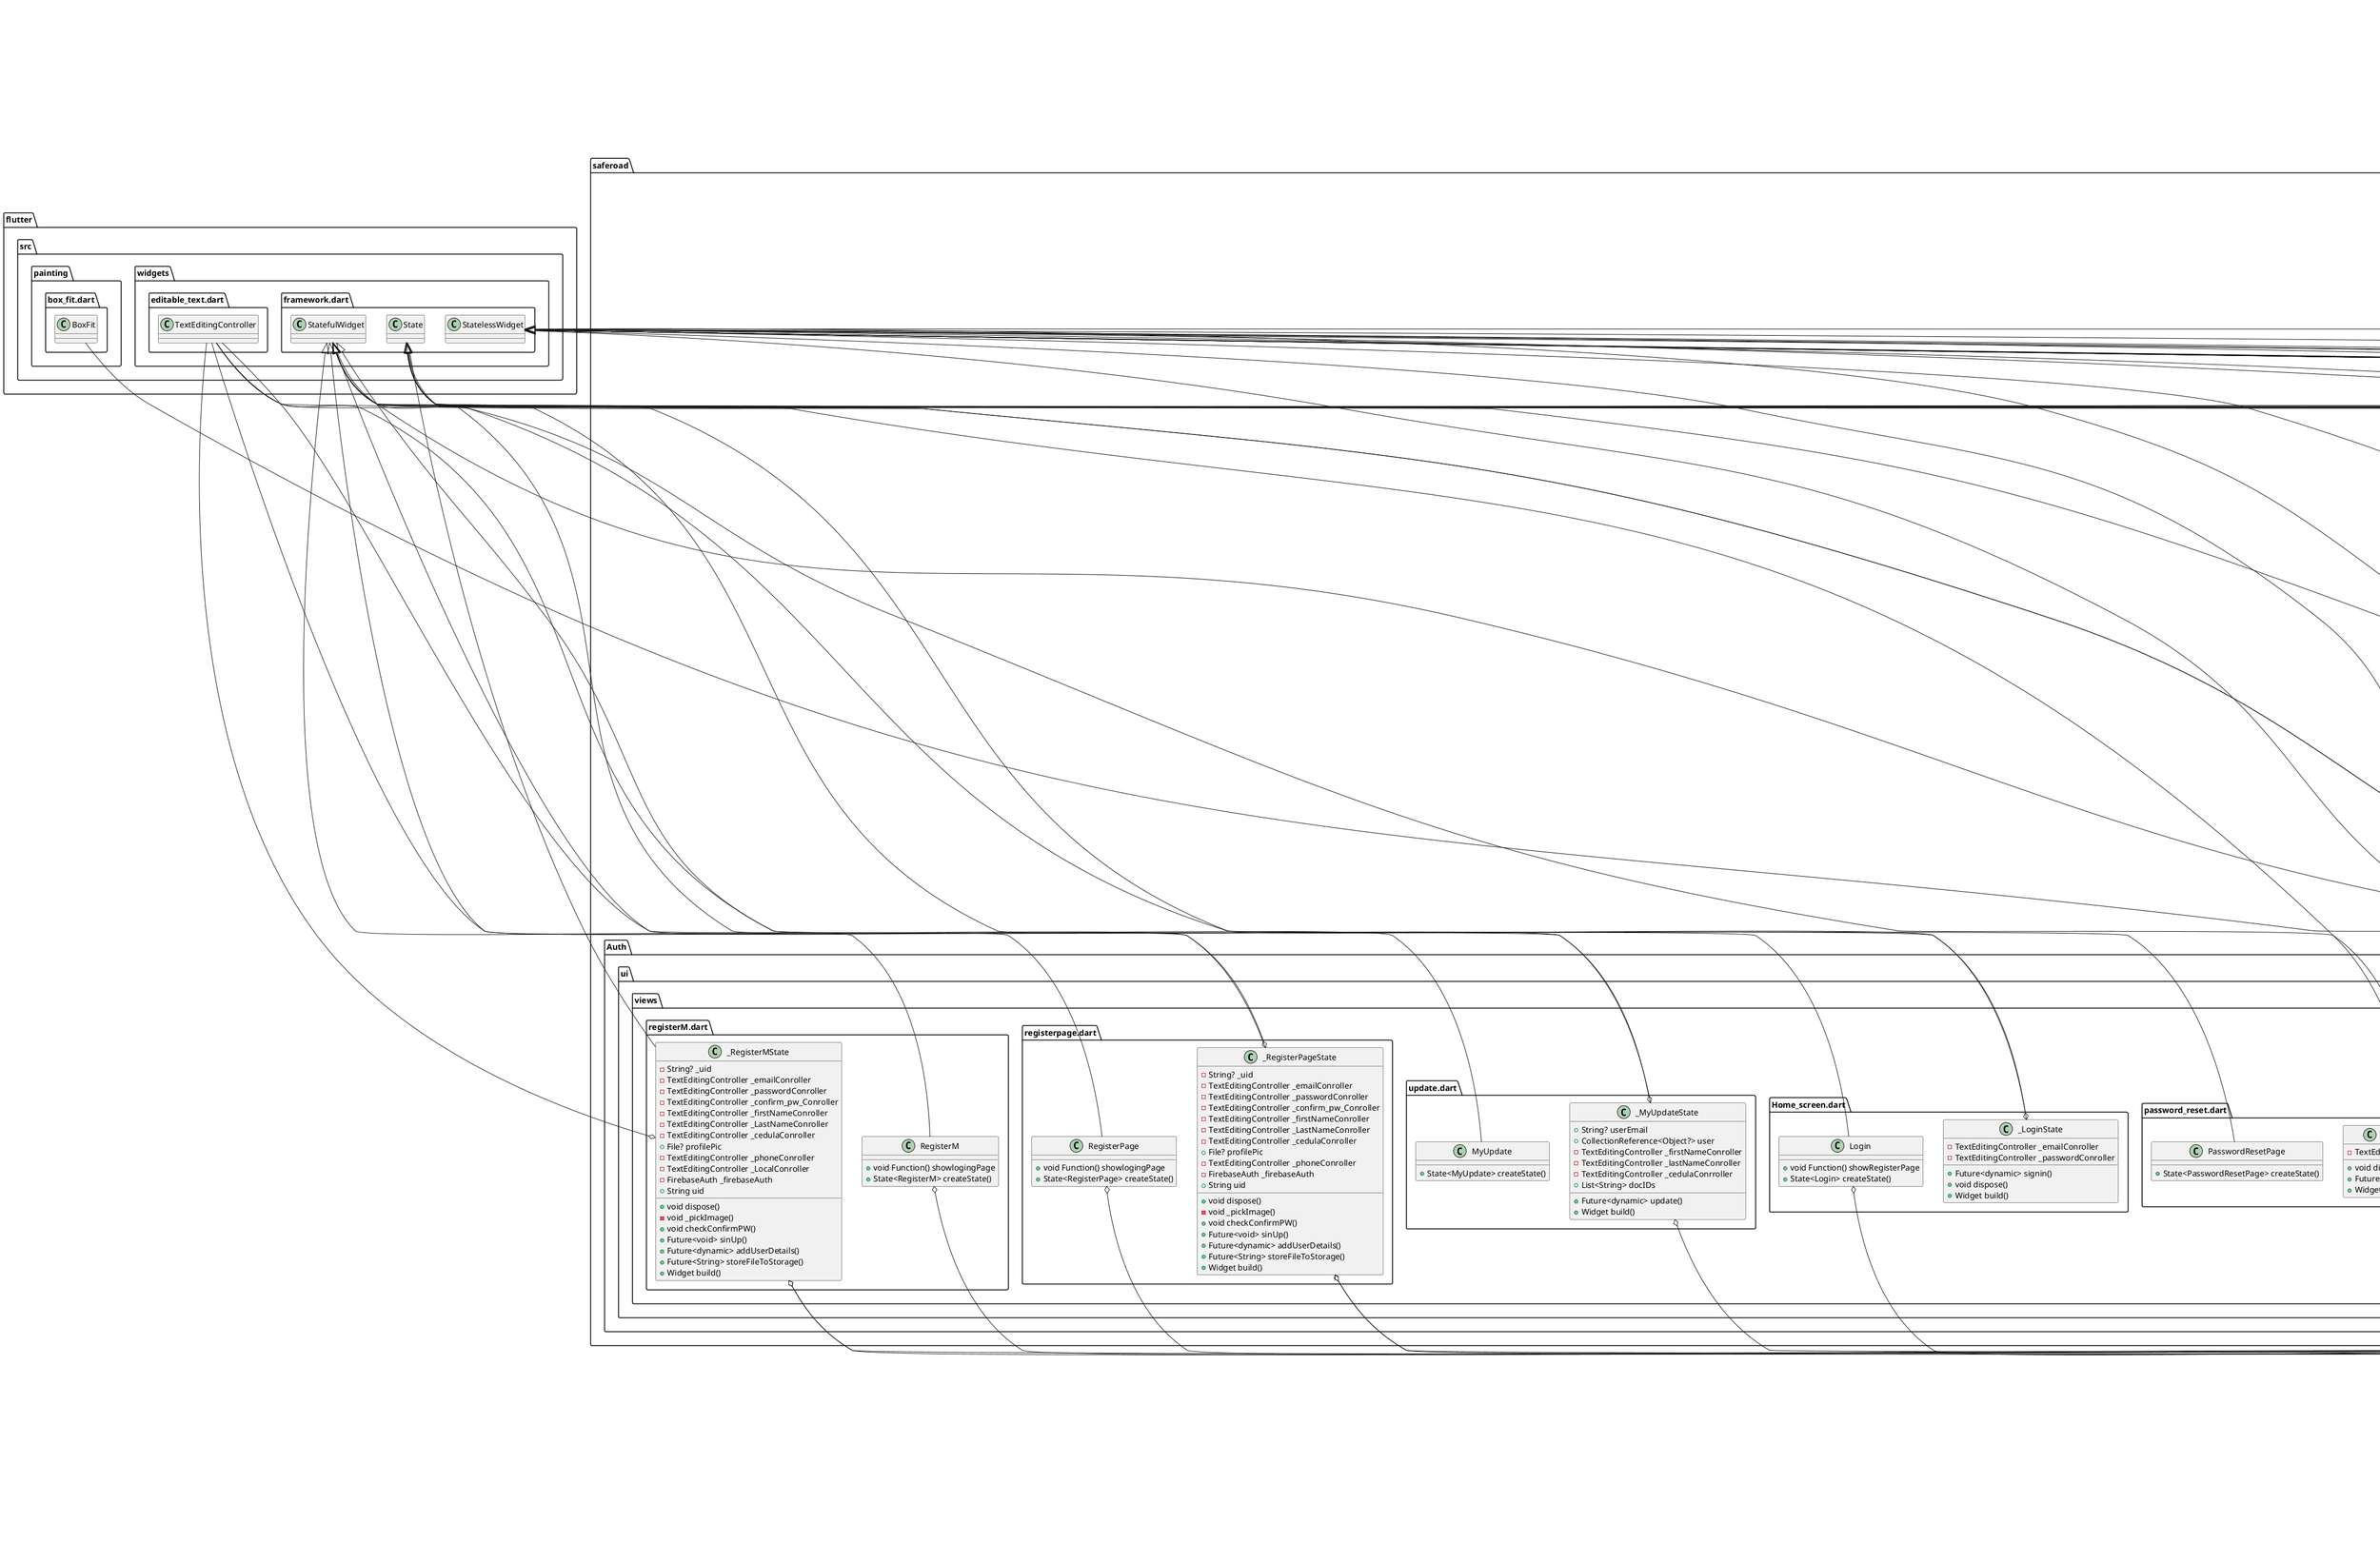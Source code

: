 @startuml
set namespaceSeparator ::

class "saferoad::Auth::app.dart::Home" {
  +State<Home> createState()
}

"flutter::src::widgets::framework.dart::StatefulWidget" <|-- "saferoad::Auth::app.dart::Home"

class "saferoad::Auth::app.dart::_HomeState" {
  +Widget build()
}

"flutter::src::widgets::framework.dart::State" <|-- "saferoad::Auth::app.dart::_HomeState"

class "saferoad::Auth::auth.dart::Auth" {
  -FirebaseAuth _firebaseAuth
  +User? currentuser
  +Stream<User?> authStateChanges
  +Future<void> signInWithEmailAndPassword()
  +Future<void> createUserWithEmaildAndPassword()
  +Future<void> sendResetPasswordEmail()
  +Future<void> signOut()
}

"saferoad::Auth::auth.dart::Auth" o-- "firebase_auth::firebase_auth.dart::FirebaseAuth"
"saferoad::Auth::auth.dart::Auth" o-- "firebase_auth::firebase_auth.dart::User"
"saferoad::Auth::auth.dart::Auth" o-- "dart::async::Stream<User>"

class "saferoad::Auth::bloc::auth_bloc.dart::MyAuth" {
  +State<MyAuth> createState()
}

"flutter::src::widgets::framework.dart::StatefulWidget" <|-- "saferoad::Auth::bloc::auth_bloc.dart::MyAuth"

class "saferoad::Auth::bloc::auth_bloc.dart::_MyAuthState" {
  +bool showloginPage
  +void toggleScrean()
  +Widget build()
}

"flutter::src::widgets::framework.dart::State" <|-- "saferoad::Auth::bloc::auth_bloc.dart::_MyAuthState"

class "saferoad::Auth::model::user_model.dart::UserModel" {
  +String name
  +String cedula
  +String local
  +String email
  +String bio
  +String profilePic
  +String createdAt
  +String phoneNumber
  +String uid
  +Map<String, dynamic> toMap()
}

class "saferoad::Auth::provider::auth_provider.dart::FirebaseDataSource" {
  +User currentUser
  +FirebaseFirestore firestore
  +FirebaseStorage storage
  +String newId()
  +Stream<Iterable<UserModel>> getMyUsers()
  +Future<void> saveMyUser()
  +Future<void> deleteMyUser()
}

"saferoad::Auth::provider::auth_provider.dart::FirebaseDataSource" o-- "firebase_auth::firebase_auth.dart::User"
"saferoad::Auth::provider::auth_provider.dart::FirebaseDataSource" o-- "cloud_firestore::cloud_firestore.dart::FirebaseFirestore"
"saferoad::Auth::provider::auth_provider.dart::FirebaseDataSource" o-- "firebase_storage::firebase_storage.dart::FirebaseStorage"

class "saferoad::Auth::Repository::auth_repository.dart::auth_repository" {
  +String documetId
  +Widget build()
}

"flutter::src::widgets::framework.dart::StatelessWidget" <|-- "saferoad::Auth::Repository::auth_repository.dart::auth_repository"

class "saferoad::Auth::ui::views::decision.dart::MyView" {
  +void Function() showRegisterPage
  +Widget build()
}

"saferoad::Auth::ui::views::decision.dart::MyView" o-- "dart::ui::void Function()"
"flutter::src::widgets::framework.dart::StatelessWidget" <|-- "saferoad::Auth::ui::views::decision.dart::MyView"

class "saferoad::Auth::ui::views::Home_screen.dart::Login" {
  +void Function() showRegisterPage
  +State<Login> createState()
}

"saferoad::Auth::ui::views::Home_screen.dart::Login" o-- "dart::ui::void Function()"
"flutter::src::widgets::framework.dart::StatefulWidget" <|-- "saferoad::Auth::ui::views::Home_screen.dart::Login"

class "saferoad::Auth::ui::views::Home_screen.dart::_LoginState" {
  -TextEditingController _emailConroller
  -TextEditingController _passwordConroller
  +Future<dynamic> signin()
  +void dispose()
  +Widget build()
}

"saferoad::Auth::ui::views::Home_screen.dart::_LoginState" o-- "flutter::src::widgets::editable_text.dart::TextEditingController"
"flutter::src::widgets::framework.dart::State" <|-- "saferoad::Auth::ui::views::Home_screen.dart::_LoginState"

class "saferoad::Auth::ui::views::password_reset.dart::PasswordResetPage" {
  +State<PasswordResetPage> createState()
}

"flutter::src::widgets::framework.dart::StatefulWidget" <|-- "saferoad::Auth::ui::views::password_reset.dart::PasswordResetPage"

class "saferoad::Auth::ui::views::password_reset.dart::_PasswordResetPageState" {
  -TextEditingController _emailConroller
  +void dispose()
  +Future<dynamic> passwordReset()
  +Widget build()
}

"saferoad::Auth::ui::views::password_reset.dart::_PasswordResetPageState" o-- "flutter::src::widgets::editable_text.dart::TextEditingController"
"flutter::src::widgets::framework.dart::State" <|-- "saferoad::Auth::ui::views::password_reset.dart::_PasswordResetPageState"

class "saferoad::Auth::ui::views::registerM.dart::RegisterM" {
  +void Function() showlogingPage
  +State<RegisterM> createState()
}

"saferoad::Auth::ui::views::registerM.dart::RegisterM" o-- "dart::ui::void Function()"
"flutter::src::widgets::framework.dart::StatefulWidget" <|-- "saferoad::Auth::ui::views::registerM.dart::RegisterM"

class "saferoad::Auth::ui::views::registerM.dart::_RegisterMState" {
  -String? _uid
  -TextEditingController _emailConroller
  -TextEditingController _passwordConroller
  -TextEditingController _confirm_pw_Conroller
  -TextEditingController _firstNameConroller
  -TextEditingController _LastNameConroller
  -TextEditingController _cedulaConroller
  +File? profilePic
  -TextEditingController _phoneConroller
  -TextEditingController _LocalConroller
  -FirebaseAuth _firebaseAuth
  +String uid
  +void dispose()
  -void _pickImage()
  +void checkConfirmPW()
  +Future<void> sinUp()
  +Future<dynamic> addUserDetails()
  +Future<String> storeFileToStorage()
  +Widget build()
}

"saferoad::Auth::ui::views::registerM.dart::_RegisterMState" o-- "flutter::src::widgets::editable_text.dart::TextEditingController"
"saferoad::Auth::ui::views::registerM.dart::_RegisterMState" o-- "dart::io::File"
"saferoad::Auth::ui::views::registerM.dart::_RegisterMState" o-- "firebase_auth::firebase_auth.dart::FirebaseAuth"
"flutter::src::widgets::framework.dart::State" <|-- "saferoad::Auth::ui::views::registerM.dart::_RegisterMState"

class "saferoad::Auth::ui::views::registerpage.dart::RegisterPage" {
  +void Function() showlogingPage
  +State<RegisterPage> createState()
}

"saferoad::Auth::ui::views::registerpage.dart::RegisterPage" o-- "dart::ui::void Function()"
"flutter::src::widgets::framework.dart::StatefulWidget" <|-- "saferoad::Auth::ui::views::registerpage.dart::RegisterPage"

class "saferoad::Auth::ui::views::registerpage.dart::_RegisterPageState" {
  -String? _uid
  -TextEditingController _emailConroller
  -TextEditingController _passwordConroller
  -TextEditingController _confirm_pw_Conroller
  -TextEditingController _firstNameConroller
  -TextEditingController _LastNameConroller
  -TextEditingController _cedulaConroller
  +File? profilePic
  -TextEditingController _phoneConroller
  -FirebaseAuth _firebaseAuth
  +String uid
  +void dispose()
  -void _pickImage()
  +void checkConfirmPW()
  +Future<void> sinUp()
  +Future<dynamic> addUserDetails()
  +Future<String> storeFileToStorage()
  +Widget build()
}

"saferoad::Auth::ui::views::registerpage.dart::_RegisterPageState" o-- "flutter::src::widgets::editable_text.dart::TextEditingController"
"saferoad::Auth::ui::views::registerpage.dart::_RegisterPageState" o-- "dart::io::File"
"saferoad::Auth::ui::views::registerpage.dart::_RegisterPageState" o-- "firebase_auth::firebase_auth.dart::FirebaseAuth"
"flutter::src::widgets::framework.dart::State" <|-- "saferoad::Auth::ui::views::registerpage.dart::_RegisterPageState"

class "saferoad::Auth::ui::views::update.dart::MyUpdate" {
  +State<MyUpdate> createState()
}

"flutter::src::widgets::framework.dart::StatefulWidget" <|-- "saferoad::Auth::ui::views::update.dart::MyUpdate"

class "saferoad::Auth::ui::views::update.dart::_MyUpdateState" {
  +String? userEmail
  +CollectionReference<Object?> user
  -TextEditingController _firstNameConroller
  -TextEditingController _lastNameConroller
  -TextEditingController _cedulaConrroller
  +List<String> docIDs
  +Future<dynamic> update()
  +Widget build()
}

"saferoad::Auth::ui::views::update.dart::_MyUpdateState" o-- "cloud_firestore::cloud_firestore.dart::CollectionReference<Object>"
"saferoad::Auth::ui::views::update.dart::_MyUpdateState" o-- "flutter::src::widgets::editable_text.dart::TextEditingController"
"flutter::src::widgets::framework.dart::State" <|-- "saferoad::Auth::ui::views::update.dart::_MyUpdateState"

class "saferoad::Auth::ui::widgets::custom_button.dart::CustomButton" {
  +String text
  +void Function() onPressed
  +Widget build()
}

"saferoad::Auth::ui::widgets::custom_button.dart::CustomButton" o-- "dart::ui::void Function()"
"flutter::src::widgets::framework.dart::StatelessWidget" <|-- "saferoad::Auth::ui::widgets::custom_button.dart::CustomButton"

class "saferoad::Auth::ui::widgets::custom_image.dart::CustomImage" {
  +File? imageFile
  +String? imageUrl
  +BoxFit boxFit
  +Widget build()
}

"saferoad::Auth::ui::widgets::custom_image.dart::CustomImage" o-- "dart::io::File"
"saferoad::Auth::ui::widgets::custom_image.dart::CustomImage" o-- "flutter::src::painting::box_fit.dart::BoxFit"
"flutter::src::widgets::framework.dart::StatelessWidget" <|-- "saferoad::Auth::ui::widgets::custom_image.dart::CustomImage"

class "saferoad::Chat::bloc::chatBlc::chat_blc_bloc.dart::ChatBloc" {
  +ChatRepository chatRepository
  -FutureOr<void> _onChatRequestedToState()
}

"saferoad::Chat::bloc::chatBlc::chat_blc_bloc.dart::ChatBloc" o-- "saferoad::Chat::repository::chatRepository.dart::ChatRepository"
"bloc::src::bloc.dart::Bloc" <|-- "saferoad::Chat::bloc::chatBlc::chat_blc_bloc.dart::ChatBloc"

abstract class "saferoad::Chat::bloc::chatBlc::chat_blc_bloc.dart::ChatEvent" {
  +List<Object> props
}

"equatable::src::equatable.dart::Equatable" <|-- "saferoad::Chat::bloc::chatBlc::chat_blc_bloc.dart::ChatEvent"

class "saferoad::Chat::bloc::chatBlc::chat_blc_bloc.dart::ChatRequested" {
  +String loginUID
  +List<Object> props
}

"saferoad::Chat::bloc::chatBlc::chat_blc_bloc.dart::ChatEvent" <|-- "saferoad::Chat::bloc::chatBlc::chat_blc_bloc.dart::ChatRequested"

abstract class "saferoad::Chat::bloc::chatBlc::chat_blc_bloc.dart::ChatState" {
  +List<Object> props
}

"equatable::src::equatable.dart::Equatable" <|-- "saferoad::Chat::bloc::chatBlc::chat_blc_bloc.dart::ChatState"

class "saferoad::Chat::bloc::chatBlc::chat_blc_bloc.dart::ChatInitial" {
}

"saferoad::Chat::bloc::chatBlc::chat_blc_bloc.dart::ChatState" <|-- "saferoad::Chat::bloc::chatBlc::chat_blc_bloc.dart::ChatInitial"

class "saferoad::Chat::bloc::chatBlc::chat_blc_bloc.dart::ChatLoadInprogress" {
}

"saferoad::Chat::bloc::chatBlc::chat_blc_bloc.dart::ChatState" <|-- "saferoad::Chat::bloc::chatBlc::chat_blc_bloc.dart::ChatLoadInprogress"

class "saferoad::Chat::bloc::chatBlc::chat_blc_bloc.dart::ChatLoadFailure" {
  +String message
  +List<Object> props
}

"saferoad::Chat::bloc::chatBlc::chat_blc_bloc.dart::ChatState" <|-- "saferoad::Chat::bloc::chatBlc::chat_blc_bloc.dart::ChatLoadFailure"

class "saferoad::Chat::bloc::chatBlc::chat_blc_bloc.dart::ChatLoadSuccess" {
  +List<Conversation> chats
  +List<Object> props
}

"saferoad::Chat::bloc::chatBlc::chat_blc_bloc.dart::ChatState" <|-- "saferoad::Chat::bloc::chatBlc::chat_blc_bloc.dart::ChatLoadSuccess"

class "saferoad::Chat::bloc::conversationBlc::conversationBloc.dart::ConversationBloc" {
  +ConversationRepository conversationRepository
  -FutureOr<void> _onConversationDetailRequested()
  -FutureOr<void> _onConversationCreated()
}

"saferoad::Chat::bloc::conversationBlc::conversationBloc.dart::ConversationBloc" o-- "saferoad::Chat::repository::conversationRepository.dart::ConversationRepository"
"bloc::src::bloc.dart::Bloc" <|-- "saferoad::Chat::bloc::conversationBlc::conversationBloc.dart::ConversationBloc"

abstract class "saferoad::Chat::bloc::conversationBlc::conversationBloc.dart::ConversationEvent" {
  +List<Object> props
}

"equatable::src::equatable.dart::Equatable" <|-- "saferoad::Chat::bloc::conversationBlc::conversationBloc.dart::ConversationEvent"

class "saferoad::Chat::bloc::conversationBlc::conversationBloc.dart::ConversationDetailRequested" {
  +UserModel loginUser
  +UserModel receiver
}

"saferoad::Chat::bloc::conversationBlc::conversationBloc.dart::ConversationDetailRequested" o-- "saferoad::Auth::model::user_model.dart::UserModel"
"saferoad::Chat::bloc::conversationBlc::conversationBloc.dart::ConversationEvent" <|-- "saferoad::Chat::bloc::conversationBlc::conversationBloc.dart::ConversationDetailRequested"

class "saferoad::Chat::bloc::conversationBlc::conversationBloc.dart::ConversationCreated" {
  +Conversation conversation
}

"saferoad::Chat::bloc::conversationBlc::conversationBloc.dart::ConversationCreated" o-- "saferoad::Chat::model::conversation.dart::Conversation"
"saferoad::Chat::bloc::conversationBlc::conversationBloc.dart::ConversationEvent" <|-- "saferoad::Chat::bloc::conversationBlc::conversationBloc.dart::ConversationCreated"

abstract class "saferoad::Chat::bloc::conversationBlc::conversationBloc.dart::ConversationState" {
  +List<Object> props
}

"equatable::src::equatable.dart::Equatable" <|-- "saferoad::Chat::bloc::conversationBlc::conversationBloc.dart::ConversationState"

class "saferoad::Chat::bloc::conversationBlc::conversationBloc.dart::ConversationInitial" {
}

"saferoad::Chat::bloc::conversationBlc::conversationBloc.dart::ConversationState" <|-- "saferoad::Chat::bloc::conversationBlc::conversationBloc.dart::ConversationInitial"

class "saferoad::Chat::bloc::conversationBlc::conversationBloc.dart::ConversationLoadSuccess" {
  +Conversation conversation
}

"saferoad::Chat::bloc::conversationBlc::conversationBloc.dart::ConversationLoadSuccess" o-- "saferoad::Chat::model::conversation.dart::Conversation"
"saferoad::Chat::bloc::conversationBlc::conversationBloc.dart::ConversationState" <|-- "saferoad::Chat::bloc::conversationBlc::conversationBloc.dart::ConversationLoadSuccess"

class "saferoad::Chat::bloc::conversationBlc::conversationBloc.dart::ConversationLoadFailure" {
  +String message
}

"saferoad::Chat::bloc::conversationBlc::conversationBloc.dart::ConversationState" <|-- "saferoad::Chat::bloc::conversationBlc::conversationBloc.dart::ConversationLoadFailure"

class "saferoad::Chat::bloc::conversationBlc::conversationBloc.dart::ConversationLoadInprogress" {
}

"saferoad::Chat::bloc::conversationBlc::conversationBloc.dart::ConversationState" <|-- "saferoad::Chat::bloc::conversationBlc::conversationBloc.dart::ConversationLoadInprogress"

class "saferoad::Chat::bloc::conversationBlc::conversationBloc.dart::ConversationCreationSuccess" {
  +String conversationId
}

"saferoad::Chat::bloc::conversationBlc::conversationBloc.dart::ConversationState" <|-- "saferoad::Chat::bloc::conversationBlc::conversationBloc.dart::ConversationCreationSuccess"

class "saferoad::Chat::bloc::conversationBlc::conversationBloc.dart::ConversationCreationInprogress" {
}

"saferoad::Chat::bloc::conversationBlc::conversationBloc.dart::ConversationState" <|-- "saferoad::Chat::bloc::conversationBlc::conversationBloc.dart::ConversationCreationInprogress"

class "saferoad::Chat::bloc::conversationBlc::conversationBloc.dart::ConversationCreationFailure" {
  +String message
}

"saferoad::Chat::bloc::conversationBlc::conversationBloc.dart::ConversationState" <|-- "saferoad::Chat::bloc::conversationBlc::conversationBloc.dart::ConversationCreationFailure"

class "saferoad::Chat::bloc::messageReceiverBlc::msReceiverBloc.dart::MessageReceiverBloc" {
  +MessageRepository messageRepository
  +StreamSubscription<dynamic>? messageStream
  +Future<void> close()
  -FutureOr<void> _onMessageRequestedToState()
  -FutureOr<void> _onMessageReceivedToState()
}

"saferoad::Chat::bloc::messageReceiverBlc::msReceiverBloc.dart::MessageReceiverBloc" o-- "saferoad::Chat::repository::messageRepository.dart::MessageRepository"
"saferoad::Chat::bloc::messageReceiverBlc::msReceiverBloc.dart::MessageReceiverBloc" o-- "dart::async::StreamSubscription<dynamic>"
"bloc::src::bloc.dart::Bloc" <|-- "saferoad::Chat::bloc::messageReceiverBlc::msReceiverBloc.dart::MessageReceiverBloc"

abstract class "saferoad::Chat::bloc::messageReceiverBlc::msReceiverBloc.dart::MessageReceiverEvent" {
  +List<Object> props
}

"equatable::src::equatable.dart::Equatable" <|-- "saferoad::Chat::bloc::messageReceiverBlc::msReceiverBloc.dart::MessageReceiverEvent"

class "saferoad::Chat::bloc::messageReceiverBlc::msReceiverBloc.dart::MessageRequested" {
  +String conversationId
}

"saferoad::Chat::bloc::messageReceiverBlc::msReceiverBloc.dart::MessageReceiverEvent" <|-- "saferoad::Chat::bloc::messageReceiverBlc::msReceiverBloc.dart::MessageRequested"

class "saferoad::Chat::bloc::messageReceiverBlc::msReceiverBloc.dart::MessageReceived" {
  +List<Message?> messages
}

"saferoad::Chat::bloc::messageReceiverBlc::msReceiverBloc.dart::MessageReceiverEvent" <|-- "saferoad::Chat::bloc::messageReceiverBlc::msReceiverBloc.dart::MessageReceived"

abstract class "saferoad::Chat::bloc::messageReceiverBlc::msReceiverBloc.dart::MessageReceiverState" {
  +List<Object> props
}

"equatable::src::equatable.dart::Equatable" <|-- "saferoad::Chat::bloc::messageReceiverBlc::msReceiverBloc.dart::MessageReceiverState"

class "saferoad::Chat::bloc::messageReceiverBlc::msReceiverBloc.dart::MessageReceiverInitial" {
}

"saferoad::Chat::bloc::messageReceiverBlc::msReceiverBloc.dart::MessageReceiverState" <|-- "saferoad::Chat::bloc::messageReceiverBlc::msReceiverBloc.dart::MessageReceiverInitial"

class "saferoad::Chat::bloc::messageReceiverBlc::msReceiverBloc.dart::MessageLoadSuccess" {
  +List<Message?> messages
  +List<Object> props
}

"saferoad::Chat::bloc::messageReceiverBlc::msReceiverBloc.dart::MessageReceiverState" <|-- "saferoad::Chat::bloc::messageReceiverBlc::msReceiverBloc.dart::MessageLoadSuccess"

class "saferoad::Chat::bloc::messageReceiverBlc::msReceiverBloc.dart::MessageLoadInprogress" {
}

"saferoad::Chat::bloc::messageReceiverBlc::msReceiverBloc.dart::MessageReceiverState" <|-- "saferoad::Chat::bloc::messageReceiverBlc::msReceiverBloc.dart::MessageLoadInprogress"

class "saferoad::Chat::bloc::messageReceiverBlc::msReceiverBloc.dart::MessageLoadFailure" {
  +String message
}

"saferoad::Chat::bloc::messageReceiverBlc::msReceiverBloc.dart::MessageReceiverState" <|-- "saferoad::Chat::bloc::messageReceiverBlc::msReceiverBloc.dart::MessageLoadFailure"

class "saferoad::Chat::bloc::messageSenderBlc::msSenderBloc.dart::MessageSenderBloc" {
  +MessageRepository messageRepository
  -FutureOr<void> _onMessageSentToState()
}

"saferoad::Chat::bloc::messageSenderBlc::msSenderBloc.dart::MessageSenderBloc" o-- "saferoad::Chat::repository::messageRepository.dart::MessageRepository"
"bloc::src::bloc.dart::Bloc" <|-- "saferoad::Chat::bloc::messageSenderBlc::msSenderBloc.dart::MessageSenderBloc"

abstract class "saferoad::Chat::bloc::messageSenderBlc::msSenderBloc.dart::MessageSenderEvent" {
  +List<Object> props
}

"equatable::src::equatable.dart::Equatable" <|-- "saferoad::Chat::bloc::messageSenderBlc::msSenderBloc.dart::MessageSenderEvent"

class "saferoad::Chat::bloc::messageSenderBlc::msSenderBloc.dart::MessageSent" {
  +Message message
}

"saferoad::Chat::bloc::messageSenderBlc::msSenderBloc.dart::MessageSent" o-- "saferoad::Chat::model::message.dart::Message"
"saferoad::Chat::bloc::messageSenderBlc::msSenderBloc.dart::MessageSenderEvent" <|-- "saferoad::Chat::bloc::messageSenderBlc::msSenderBloc.dart::MessageSent"

abstract class "saferoad::Chat::bloc::messageSenderBlc::msSenderBloc.dart::MessageSenderState" {
  +List<Object> props
}

"equatable::src::equatable.dart::Equatable" <|-- "saferoad::Chat::bloc::messageSenderBlc::msSenderBloc.dart::MessageSenderState"

class "saferoad::Chat::bloc::messageSenderBlc::msSenderBloc.dart::MessageInitial" {
}

"saferoad::Chat::bloc::messageSenderBlc::msSenderBloc.dart::MessageSenderState" <|-- "saferoad::Chat::bloc::messageSenderBlc::msSenderBloc.dart::MessageInitial"

class "saferoad::Chat::bloc::messageSenderBlc::msSenderBloc.dart::MessageSentSuccess" {
}

"saferoad::Chat::bloc::messageSenderBlc::msSenderBloc.dart::MessageSenderState" <|-- "saferoad::Chat::bloc::messageSenderBlc::msSenderBloc.dart::MessageSentSuccess"

class "saferoad::Chat::bloc::messageSenderBlc::msSenderBloc.dart::MessageSentFailure" {
  +String message
}

"saferoad::Chat::bloc::messageSenderBlc::msSenderBloc.dart::MessageSenderState" <|-- "saferoad::Chat::bloc::messageSenderBlc::msSenderBloc.dart::MessageSentFailure"

class "saferoad::Chat::bloc::messageSenderBlc::msSenderBloc.dart::MessageSentInprogress" {
}

"saferoad::Chat::bloc::messageSenderBlc::msSenderBloc.dart::MessageSenderState" <|-- "saferoad::Chat::bloc::messageSenderBlc::msSenderBloc.dart::MessageSentInprogress"

class "saferoad::Chat::model::conversation.dart::Conversation" {
  +String? id
  +UserModel creator
  +UserModel receiver
  +List<String> members
  +List<Object> props
  +Conversation copyWith()
  +Map<String, dynamic> toMap()
  +String toJson()
  +String toString()
}

"saferoad::Chat::model::conversation.dart::Conversation" o-- "saferoad::Auth::model::user_model.dart::UserModel"
"equatable::src::equatable.dart::Equatable" <|-- "saferoad::Chat::model::conversation.dart::Conversation"

class "saferoad::Chat::model::message.dart::Message" {
  +String conversationId
  +String senderUID
  +String receiverUID
  +String content
  +String timeStamp
  +List<Object> props
  +Message copyWith()
  +Map<String, dynamic> toMap()
  +String toJson()
  +String toString()
}

"equatable::src::equatable.dart::Equatable" <|-- "saferoad::Chat::model::message.dart::Message"

class "saferoad::Chat::provider::chatProvider.dart::ChatFirebaseProvider" {
  +FirebaseFirestore firestore
  +Future<List<Map<String, dynamic>>> getChats()
}

"saferoad::Chat::provider::chatProvider.dart::ChatFirebaseProvider" o-- "cloud_firestore::cloud_firestore.dart::FirebaseFirestore"

class "saferoad::Chat::provider::conversationProvider.dart::ConversationFirebaseProvider" {
  +FirebaseFirestore firestore
  +Future<Map<String, dynamic>?> getConversationId()
  +Future<String> createConversation()
}

"saferoad::Chat::provider::conversationProvider.dart::ConversationFirebaseProvider" o-- "cloud_firestore::cloud_firestore.dart::FirebaseFirestore"

class "saferoad::Chat::provider::messageProvider.dart::MessageProvider" {
  +FirebaseFirestore firestore
  +Future<void> addMessage()
  +Stream<List<Map<String, dynamic>?>> getMessages()
}

"saferoad::Chat::provider::messageProvider.dart::MessageProvider" o-- "cloud_firestore::cloud_firestore.dart::FirebaseFirestore"

class "saferoad::Chat::repository::chatRepository.dart::ChatRepository" {
  +ChatFirebaseProvider chatFirebaseProvider
  +Future<List<Conversation>> getChats()
}

"saferoad::Chat::repository::chatRepository.dart::ChatRepository" o-- "saferoad::Chat::provider::chatProvider.dart::ChatFirebaseProvider"

class "saferoad::Chat::repository::conversationRepository.dart::ConversationRepository" {
  +ConversationFirebaseProvider conversationFirebaseProvider
  +Future<Conversation?> getConversation()
  +Future<String> createConversation()
}

"saferoad::Chat::repository::conversationRepository.dart::ConversationRepository" o-- "saferoad::Chat::provider::conversationProvider.dart::ConversationFirebaseProvider"

class "saferoad::Chat::repository::messageRepository.dart::MessageRepository" {
  +MessageProvider messageFirebaseProvider
  +Future<void> sendMessage()
  +Stream<List<Message?>> getMessages()
}

"saferoad::Chat::repository::messageRepository.dart::MessageRepository" o-- "saferoad::Chat::provider::messageProvider.dart::MessageProvider"

class "saferoad::Chat::ui::views::chat.dart::ConversationMainView" {
  +UserModel loginUser
  +UserModel receiver
  +String conversationId
  +Widget build()
}

"saferoad::Chat::ui::views::chat.dart::ConversationMainView" o-- "saferoad::Auth::model::user_model.dart::UserModel"
"flutter::src::widgets::framework.dart::StatelessWidget" <|-- "saferoad::Chat::ui::views::chat.dart::ConversationMainView"

class "saferoad::Chat::ui::views::chatMessage.dart::ConversationMessageView" {
  +UserModel loginUser
  +UserModel receiver
  +Widget build()
}

"saferoad::Chat::ui::views::chatMessage.dart::ConversationMessageView" o-- "saferoad::Auth::model::user_model.dart::UserModel"
"flutter::src::widgets::framework.dart::StatelessWidget" <|-- "saferoad::Chat::ui::views::chatMessage.dart::ConversationMessageView"

class "saferoad::Chat::ui::views::chatMessage.dart::_MessageListBuilder" {
  +String loginUID
  +List<Message?> messages
  +Widget build()
}

"flutter::src::widgets::framework.dart::StatelessWidget" <|-- "saferoad::Chat::ui::views::chatMessage.dart::_MessageListBuilder"

class "saferoad::Chat::ui::views::chatMessage.dart::_MessageBody" {
  +bool isMine
  +Message? message
  +Widget build()
}

"saferoad::Chat::ui::views::chatMessage.dart::_MessageBody" o-- "saferoad::Chat::model::message.dart::Message"
"flutter::src::widgets::framework.dart::StatelessWidget" <|-- "saferoad::Chat::ui::views::chatMessage.dart::_MessageBody"

class "saferoad::Chat::ui::views::chatPage.dart::ConversationPage" {
  +String? converasationId
  +UserModel sender
  +UserModel receiver
  +Widget build()
}

"saferoad::Chat::ui::views::chatPage.dart::ConversationPage" o-- "saferoad::Auth::model::user_model.dart::UserModel"
"flutter::src::widgets::framework.dart::StatelessWidget" <|-- "saferoad::Chat::ui::views::chatPage.dart::ConversationPage"

class "saferoad::Chat::ui::views::chatPage.dart::ConversationView" {
  +UserModel loginUser
  +UserModel receiver
  +Widget build()
}

"saferoad::Chat::ui::views::chatPage.dart::ConversationView" o-- "saferoad::Auth::model::user_model.dart::UserModel"
"flutter::src::widgets::framework.dart::StatelessWidget" <|-- "saferoad::Chat::ui::views::chatPage.dart::ConversationView"

class "saferoad::Chat::ui::views::chatSender.dart::ConversationSenderView" {
  +String? conversationId
  +String senderUID
  +String receiverUID
  +State<ConversationSenderView> createState()
}

"flutter::src::widgets::framework.dart::StatefulWidget" <|-- "saferoad::Chat::ui::views::chatSender.dart::ConversationSenderView"

class "saferoad::Chat::ui::views::chatSender.dart::_ConversationSenderViewState" {
  +TextEditingController messageTextContorller
  +String message
  +void initState()
  +void dispose()
  +Widget build()
}

"saferoad::Chat::ui::views::chatSender.dart::_ConversationSenderViewState" o-- "flutter::src::widgets::editable_text.dart::TextEditingController"
"flutter::src::widgets::framework.dart::State" <|-- "saferoad::Chat::ui::views::chatSender.dart::_ConversationSenderViewState"

class "saferoad::Chat::ui::views::listChats.dart::ChatPage" {
  +UserModel authenticatedUser
  +Widget build()
}

"saferoad::Chat::ui::views::listChats.dart::ChatPage" o-- "saferoad::Auth::model::user_model.dart::UserModel"
"flutter::src::widgets::framework.dart::StatelessWidget" <|-- "saferoad::Chat::ui::views::listChats.dart::ChatPage"

class "saferoad::Chat::ui::views::listChats.dart::_ChatView" {
  +UserModel authenticatedUser
  +Widget build()
}

"saferoad::Chat::ui::views::listChats.dart::_ChatView" o-- "saferoad::Auth::model::user_model.dart::UserModel"
"flutter::src::widgets::framework.dart::StatelessWidget" <|-- "saferoad::Chat::ui::views::listChats.dart::_ChatView"

class "saferoad::Chat::ui::views::listChats.dart::_ChatList" {
  +List<Conversation> chats
  +UserModel authenticatedUser
  +Widget build()
}

"saferoad::Chat::ui::views::listChats.dart::_ChatList" o-- "saferoad::Auth::model::user_model.dart::UserModel"
"flutter::src::widgets::framework.dart::StatelessWidget" <|-- "saferoad::Chat::ui::views::listChats.dart::_ChatList"

class "saferoad::Chat::ui::widgets::buttonChat.dart::ChatBody" {
  +UserModel receiver
  +UserModel authenticatedUser
  +Widget build()
}

"saferoad::Chat::ui::widgets::buttonChat.dart::ChatBody" o-- "saferoad::Auth::model::user_model.dart::UserModel"
"flutter::src::widgets::framework.dart::StatelessWidget" <|-- "saferoad::Chat::ui::widgets::buttonChat.dart::ChatBody"

class "saferoad::Chat::utils::conversationKey.dart::ConversationKey" {
  {static} +String collectionName
  {static} +String members
  {static} +String id
  {static} +String creator
  {static} +String receiver
}

class "saferoad::Chat::utils::messageKeys.dart::MessageKeys" {
  {static} +String collection
  {static} +String conversationId
  {static} +String senderUID
  {static} +String receiverUID
  {static} +String timeStamp
  {static} +String content
}

class "saferoad::firebase_options.dart::DefaultFirebaseOptions" {
  {static} +FirebaseOptions web
  {static} +FirebaseOptions android
  {static} +FirebaseOptions ios
  {static} +FirebaseOptions macos
  {static} +FirebaseOptions currentPlatform
}

"saferoad::firebase_options.dart::DefaultFirebaseOptions" o-- "firebase_core_platform_interface::firebase_core_platform_interface.dart::FirebaseOptions"

class "saferoad::Home::ui::views::perfil.dart::Perfil" {
  +State<Perfil> createState()
}

"flutter::src::widgets::framework.dart::StatefulWidget" <|-- "saferoad::Home::ui::views::perfil.dart::Perfil"

class "saferoad::Home::ui::views::perfil.dart::_PerfilState" {
  +User? user
  +UserModel userM
  +String fullName
  +String email
  +String cedula
  +String phoneNumber
  +String photoURL
  -bool _isExpanded
  +void initState()
  +void getUserData()
  +Widget build()
}

"saferoad::Home::ui::views::perfil.dart::_PerfilState" o-- "firebase_auth::firebase_auth.dart::User"
"saferoad::Home::ui::views::perfil.dart::_PerfilState" o-- "saferoad::Auth::model::user_model.dart::UserModel"
"flutter::src::widgets::framework.dart::State" <|-- "saferoad::Home::ui::views::perfil.dart::_PerfilState"

class "saferoad::Home::ui::views::userpage.dart::UserPage" {
  +State<UserPage> createState()
}

"flutter::src::widgets::framework.dart::StatefulWidget" <|-- "saferoad::Home::ui::views::userpage.dart::UserPage"

class "saferoad::Home::ui::views::userpage.dart::_UserPageState" {
  +User? user
  +UserModel userM
  +List<String> docIDs
  +Future<List<String>> getDocIds()
  +Future<dynamic> getDataFromFirestore()
  +Widget build()
}

"saferoad::Home::ui::views::userpage.dart::_UserPageState" o-- "firebase_auth::firebase_auth.dart::User"
"saferoad::Home::ui::views::userpage.dart::_UserPageState" o-- "saferoad::Auth::model::user_model.dart::UserModel"
"flutter::src::widgets::framework.dart::State" <|-- "saferoad::Home::ui::views::userpage.dart::_UserPageState"

class "saferoad::Home::ui::widgets::SideMenuWidget.dart::SideMenuWidget" {
  +UserModel userM
  +Widget build()
}

"saferoad::Home::ui::widgets::SideMenuWidget.dart::SideMenuWidget" o-- "saferoad::Auth::model::user_model.dart::UserModel"
"flutter::src::widgets::framework.dart::StatelessWidget" <|-- "saferoad::Home::ui::widgets::SideMenuWidget.dart::SideMenuWidget"

class "saferoad::main.dart::MyApp" {
  +Widget build()
}

"flutter::src::widgets::framework.dart::StatelessWidget" <|-- "saferoad::main.dart::MyApp"

class "saferoad::Map::bloc::gps::gps_bloc.dart::GpsBloc" {
  +StreamSubscription<dynamic>? gpsServiceSubscription
  -Future<void> _init()
  -Future<bool> _isPermissionGranted()
  -Future<bool> _checkGpsStatus()
  +Future<void> askGpsAccess()
  +Future<void> close()
}

"saferoad::Map::bloc::gps::gps_bloc.dart::GpsBloc" o-- "dart::async::StreamSubscription<dynamic>"
"bloc::src::bloc.dart::Bloc" <|-- "saferoad::Map::bloc::gps::gps_bloc.dart::GpsBloc"

abstract class "saferoad::Map::bloc::gps::gps_bloc.dart::GpsEvent" {
  +List<Object> props
}

"equatable::src::equatable.dart::Equatable" <|-- "saferoad::Map::bloc::gps::gps_bloc.dart::GpsEvent"

class "saferoad::Map::bloc::gps::gps_bloc.dart::GpsAndPermissionEvent" {
  +bool isGpsEnable
  +bool isGpsPermissionGranted
}

"saferoad::Map::bloc::gps::gps_bloc.dart::GpsEvent" <|-- "saferoad::Map::bloc::gps::gps_bloc.dart::GpsAndPermissionEvent"

class "saferoad::Map::bloc::gps::gps_bloc.dart::GpsState" {
  +bool isGpsEnable
  +bool isGpsPermissionGranted
  +bool isAllReady
  +List<Object> props
  +GpsState copyWith()
}

"equatable::src::equatable.dart::Equatable" <|-- "saferoad::Map::bloc::gps::gps_bloc.dart::GpsState"

class "saferoad::Map::bloc::location::my_location_bloc.dart::MyLocationBloc" {
  +SearchRepository searchRepository
  -StreamSubscription<Position>? _positionSubscription
  +List<LatLng> puntosCercanos
  +Future<void> close()
  +void startTracking()
  +List<LatLng> getPuntosCercanos()
}

"saferoad::Map::bloc::location::my_location_bloc.dart::MyLocationBloc" o-- "saferoad::Map::repository::SearchRepository.dart::SearchRepository"
"saferoad::Map::bloc::location::my_location_bloc.dart::MyLocationBloc" o-- "dart::async::StreamSubscription<Position>"
"bloc::src::bloc.dart::Bloc" <|-- "saferoad::Map::bloc::location::my_location_bloc.dart::MyLocationBloc"

abstract class "saferoad::Map::bloc::location::my_location_bloc.dart::MyLocationEvent" {
  +List<Object> props
}

"equatable::src::equatable.dart::Equatable" <|-- "saferoad::Map::bloc::location::my_location_bloc.dart::MyLocationEvent"

class "saferoad::Map::bloc::location::my_location_bloc.dart::OnLocationChange" {
  +LatLng location
}

"saferoad::Map::bloc::location::my_location_bloc.dart::OnLocationChange" o-- "google_maps_flutter_platform_interface::src::types::location.dart::LatLng"
"saferoad::Map::bloc::location::my_location_bloc.dart::MyLocationEvent" <|-- "saferoad::Map::bloc::location::my_location_bloc.dart::OnLocationChange"

class "saferoad::Map::bloc::location::my_location_bloc.dart::MyLocationState" {
  +bool following
  +bool existsLocation
  +LatLng location
  +List<Object> props
  +MyLocationState copyWith()
}

"saferoad::Map::bloc::location::my_location_bloc.dart::MyLocationState" o-- "google_maps_flutter_platform_interface::src::types::location.dart::LatLng"
"equatable::src::equatable.dart::Equatable" <|-- "saferoad::Map::bloc::location::my_location_bloc.dart::MyLocationState"

class "saferoad::Map::bloc::map::map_bloc.dart::MapBloc" {
  -GoogleMapController _mapController
  +List<LatLng> puntosCercanos
  +SearchRepository searchRepository
  +void initMap()
  +void location()
  +void moveCamera()
  +void searchNearbyPlaces()
  +void statusNearbyPlaces()
  +Circle circle()
}

"saferoad::Map::bloc::map::map_bloc.dart::MapBloc" o-- "google_maps_flutter::google_maps_flutter.dart::GoogleMapController"
"saferoad::Map::bloc::map::map_bloc.dart::MapBloc" o-- "saferoad::Map::repository::SearchRepository.dart::SearchRepository"
"bloc::src::bloc.dart::Bloc" <|-- "saferoad::Map::bloc::map::map_bloc.dart::MapBloc"

abstract class "saferoad::Map::bloc::map::map_bloc.dart::MapEvent" {
  +List<Object> props
}

"equatable::src::equatable.dart::Equatable" <|-- "saferoad::Map::bloc::map::map_bloc.dart::MapEvent"

class "saferoad::Map::bloc::map::map_bloc.dart::OnMapDone" {
}

"saferoad::Map::bloc::map::map_bloc.dart::MapEvent" <|-- "saferoad::Map::bloc::map::map_bloc.dart::OnMapDone"

class "saferoad::Map::bloc::map::map_bloc.dart::UpdateRange" {
  +double range
}

"saferoad::Map::bloc::map::map_bloc.dart::MapEvent" <|-- "saferoad::Map::bloc::map::map_bloc.dart::UpdateRange"

class "saferoad::Map::bloc::map::map_bloc.dart::SaveShowDialog" {
  +bool showDialog
  +bool showDialogLoading
}

"saferoad::Map::bloc::map::map_bloc.dart::MapEvent" <|-- "saferoad::Map::bloc::map::map_bloc.dart::SaveShowDialog"

class "saferoad::Map::bloc::map::map_bloc.dart::SaveNearbyPlaces" {
  +List<LatLng> nearbyPlaces
}

"saferoad::Map::bloc::map::map_bloc.dart::MapEvent" <|-- "saferoad::Map::bloc::map::map_bloc.dart::SaveNearbyPlaces"

class "saferoad::Map::bloc::map::map_bloc.dart::OnLocation" {
  +LatLng location
}

"saferoad::Map::bloc::map::map_bloc.dart::OnLocation" o-- "google_maps_flutter_platform_interface::src::types::location.dart::LatLng"
"saferoad::Map::bloc::map::map_bloc.dart::MapEvent" <|-- "saferoad::Map::bloc::map::map_bloc.dart::OnLocation"

class "saferoad::Map::bloc::map::map_bloc.dart::OnMovedMapa" {
  +LatLng centerMap
}

"saferoad::Map::bloc::map::map_bloc.dart::OnMovedMapa" o-- "google_maps_flutter_platform_interface::src::types::location.dart::LatLng"
"saferoad::Map::bloc::map::map_bloc.dart::MapEvent" <|-- "saferoad::Map::bloc::map::map_bloc.dart::OnMovedMapa"

class "saferoad::Map::bloc::map::map_bloc.dart::OnNewLocation" {
  +LatLng location
}

"saferoad::Map::bloc::map::map_bloc.dart::OnNewLocation" o-- "google_maps_flutter_platform_interface::src::types::location.dart::LatLng"
"saferoad::Map::bloc::map::map_bloc.dart::MapEvent" <|-- "saferoad::Map::bloc::map::map_bloc.dart::OnNewLocation"

class "saferoad::Map::bloc::map::map_bloc.dart::MapState" {
  +bool mapReady
  +double range
  +bool showDialog
  +bool showDialogLoading
  +LatLng location
  +List<LatLng> nearbyPlaces
  +List<Object> props
  +MapState copyWith()
}

"saferoad::Map::bloc::map::map_bloc.dart::MapState" o-- "google_maps_flutter_platform_interface::src::types::location.dart::LatLng"
"equatable::src::equatable.dart::Equatable" <|-- "saferoad::Map::bloc::map::map_bloc.dart::MapState"

class "saferoad::Map::model::mechanicLocation.dart::Mechanic" {
  +String nombre
  +double latitude
  +double longitude
  +PolyGeofence geocerca
}

"saferoad::Map::model::mechanicLocation.dart::Mechanic" o-- "poly_geofence_service::models::poly_geofence.dart::PolyGeofence"

class "saferoad::Map::Repository::SearchRepository.dart::SearchRepository" {
  -StreamSubscription<Position>? _positionSubscription
  -PolyGeofenceService _polyGeofenceService
  +void hol()
  +List<LatLng> searchMechanicNearby()
  +List<LatLng> nearbyPointsFunc()
}

"saferoad::Map::Repository::SearchRepository.dart::SearchRepository" o-- "dart::async::StreamSubscription<Position>"
"saferoad::Map::Repository::SearchRepository.dart::SearchRepository" o-- "poly_geofence_service::poly_geofence_service.dart::PolyGeofenceService"

class "saferoad::Map::ui::views::gpsAccess.dart::GpsAccess" {
  +Widget build()
}

"flutter::src::widgets::framework.dart::StatelessWidget" <|-- "saferoad::Map::ui::views::gpsAccess.dart::GpsAccess"

class "saferoad::Map::ui::views::gpsAccess.dart::AccessButton" {
  +Widget build()
}

"flutter::src::widgets::framework.dart::StatelessWidget" <|-- "saferoad::Map::ui::views::gpsAccess.dart::AccessButton"

class "saferoad::Map::ui::views::gpsAccess.dart::EnableGps" {
  +Widget build()
}

"flutter::src::widgets::framework.dart::StatelessWidget" <|-- "saferoad::Map::ui::views::gpsAccess.dart::EnableGps"

class "saferoad::Map::ui::views::loading.dart::Loading" {
  +Widget build()
}

"flutter::src::widgets::framework.dart::StatelessWidget" <|-- "saferoad::Map::ui::views::loading.dart::Loading"

class "saferoad::Map::ui::views::mapView.dart::MapView" {
  +State<MapView> createState()
}

"flutter::src::widgets::framework.dart::StatefulWidget" <|-- "saferoad::Map::ui::views::mapView.dart::MapView"

class "saferoad::Map::ui::views::mapView.dart::_MapViewState" {
  +User? user
  +UserModel userM
  +void initState()
  +Widget build()
  +Widget createMap()
}

"saferoad::Map::ui::views::mapView.dart::_MapViewState" o-- "firebase_auth::firebase_auth.dart::User"
"saferoad::Map::ui::views::mapView.dart::_MapViewState" o-- "saferoad::Auth::model::user_model.dart::UserModel"
"flutter::src::widgets::framework.dart::State" <|-- "saferoad::Map::ui::views::mapView.dart::_MapViewState"

class "saferoad::Map::ui::widgets::btn_location.dart::BtnLocation" {
  +Widget build()
}

"flutter::src::widgets::framework.dart::StatelessWidget" <|-- "saferoad::Map::ui::widgets::btn_location.dart::BtnLocation"

class "saferoad::Map::ui::widgets::loading_dialog.dart::LoadingDialog" {
  +String message
  +int duration
  +_LoadingDialogState createState()
}

"flutter::src::widgets::framework.dart::StatefulWidget" <|-- "saferoad::Map::ui::widgets::loading_dialog.dart::LoadingDialog"

class "saferoad::Map::ui::widgets::loading_dialog.dart::_LoadingDialogState" {
  -bool _isLoading
  +void initState()
  +Widget build()
  -void _startTimer()
}

"flutter::src::widgets::framework.dart::State" <|-- "saferoad::Map::ui::widgets::loading_dialog.dart::_LoadingDialogState"


@enduml